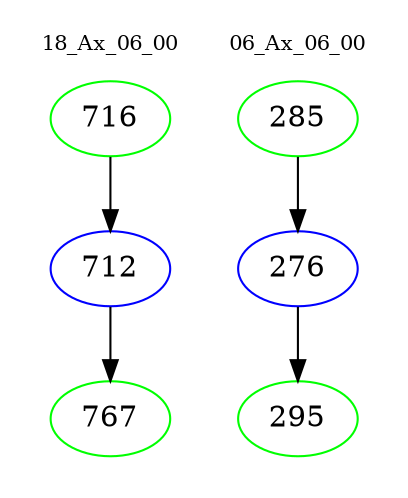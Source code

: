 digraph{
subgraph cluster_0 {
color = white
label = "18_Ax_06_00";
fontsize=10;
T0_716 [label="716", color="green"]
T0_716 -> T0_712 [color="black"]
T0_712 [label="712", color="blue"]
T0_712 -> T0_767 [color="black"]
T0_767 [label="767", color="green"]
}
subgraph cluster_1 {
color = white
label = "06_Ax_06_00";
fontsize=10;
T1_285 [label="285", color="green"]
T1_285 -> T1_276 [color="black"]
T1_276 [label="276", color="blue"]
T1_276 -> T1_295 [color="black"]
T1_295 [label="295", color="green"]
}
}
